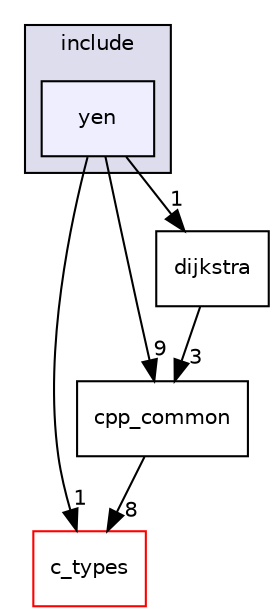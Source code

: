 digraph "yen" {
  compound=true
  node [ fontsize="10", fontname="Helvetica"];
  edge [ labelfontsize="10", labelfontname="Helvetica"];
  subgraph clusterdir_d44c64559bbebec7f509842c48db8b23 {
    graph [ bgcolor="#ddddee", pencolor="black", label="include" fontname="Helvetica", fontsize="10", URL="dir_d44c64559bbebec7f509842c48db8b23.html"]
  dir_ba2be047686aaa8bd602dca826a8a1f3 [shape=box, label="yen", style="filled", fillcolor="#eeeeff", pencolor="black", URL="dir_ba2be047686aaa8bd602dca826a8a1f3.html"];
  }
  dir_d5995d5871f728649bd47ea0d6428e03 [shape=box label="c_types" fillcolor="white" style="filled" color="red" URL="dir_d5995d5871f728649bd47ea0d6428e03.html"];
  dir_f413d2883acb285bdeb0fac3ae939ed0 [shape=box label="cpp_common" URL="dir_f413d2883acb285bdeb0fac3ae939ed0.html"];
  dir_1930df11331c7ed9b5d4e307344eb08e [shape=box label="dijkstra" URL="dir_1930df11331c7ed9b5d4e307344eb08e.html"];
  dir_ba2be047686aaa8bd602dca826a8a1f3->dir_d5995d5871f728649bd47ea0d6428e03 [headlabel="1", labeldistance=1.5 headhref="dir_000067_000023.html"];
  dir_ba2be047686aaa8bd602dca826a8a1f3->dir_f413d2883acb285bdeb0fac3ae939ed0 [headlabel="9", labeldistance=1.5 headhref="dir_000067_000013.html"];
  dir_ba2be047686aaa8bd602dca826a8a1f3->dir_1930df11331c7ed9b5d4e307344eb08e [headlabel="1", labeldistance=1.5 headhref="dir_000067_000064.html"];
  dir_f413d2883acb285bdeb0fac3ae939ed0->dir_d5995d5871f728649bd47ea0d6428e03 [headlabel="8", labeldistance=1.5 headhref="dir_000013_000023.html"];
  dir_1930df11331c7ed9b5d4e307344eb08e->dir_f413d2883acb285bdeb0fac3ae939ed0 [headlabel="3", labeldistance=1.5 headhref="dir_000064_000013.html"];
}
